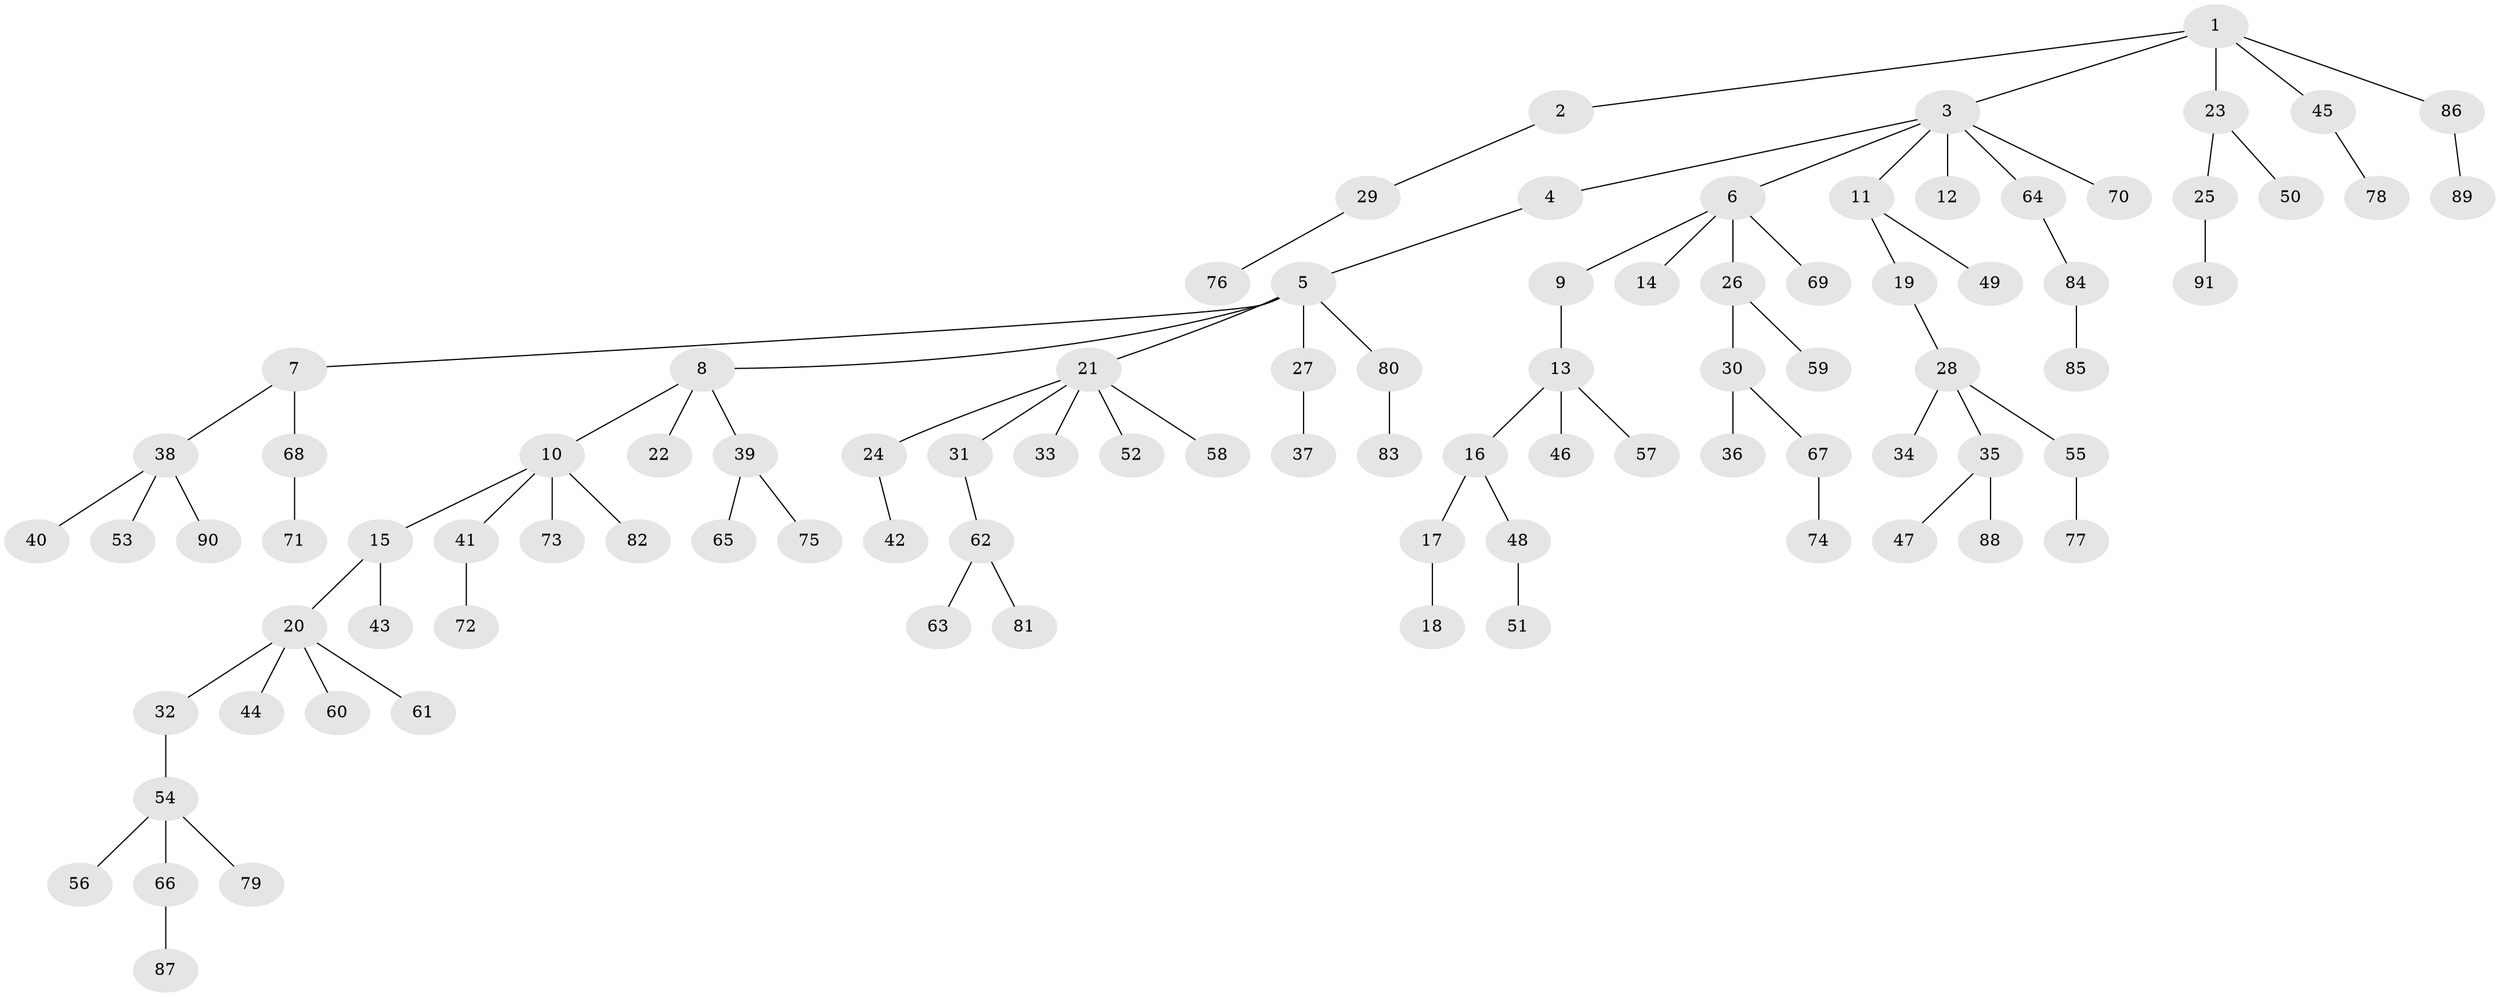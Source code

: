 // coarse degree distribution, {5: 0.03278688524590164, 2: 0.14754098360655737, 6: 0.06557377049180328, 4: 0.03278688524590164, 3: 0.13114754098360656, 1: 0.5901639344262295}
// Generated by graph-tools (version 1.1) at 2025/42/03/06/25 10:42:02]
// undirected, 91 vertices, 90 edges
graph export_dot {
graph [start="1"]
  node [color=gray90,style=filled];
  1;
  2;
  3;
  4;
  5;
  6;
  7;
  8;
  9;
  10;
  11;
  12;
  13;
  14;
  15;
  16;
  17;
  18;
  19;
  20;
  21;
  22;
  23;
  24;
  25;
  26;
  27;
  28;
  29;
  30;
  31;
  32;
  33;
  34;
  35;
  36;
  37;
  38;
  39;
  40;
  41;
  42;
  43;
  44;
  45;
  46;
  47;
  48;
  49;
  50;
  51;
  52;
  53;
  54;
  55;
  56;
  57;
  58;
  59;
  60;
  61;
  62;
  63;
  64;
  65;
  66;
  67;
  68;
  69;
  70;
  71;
  72;
  73;
  74;
  75;
  76;
  77;
  78;
  79;
  80;
  81;
  82;
  83;
  84;
  85;
  86;
  87;
  88;
  89;
  90;
  91;
  1 -- 2;
  1 -- 3;
  1 -- 23;
  1 -- 45;
  1 -- 86;
  2 -- 29;
  3 -- 4;
  3 -- 6;
  3 -- 11;
  3 -- 12;
  3 -- 64;
  3 -- 70;
  4 -- 5;
  5 -- 7;
  5 -- 8;
  5 -- 21;
  5 -- 27;
  5 -- 80;
  6 -- 9;
  6 -- 14;
  6 -- 26;
  6 -- 69;
  7 -- 38;
  7 -- 68;
  8 -- 10;
  8 -- 22;
  8 -- 39;
  9 -- 13;
  10 -- 15;
  10 -- 41;
  10 -- 73;
  10 -- 82;
  11 -- 19;
  11 -- 49;
  13 -- 16;
  13 -- 46;
  13 -- 57;
  15 -- 20;
  15 -- 43;
  16 -- 17;
  16 -- 48;
  17 -- 18;
  19 -- 28;
  20 -- 32;
  20 -- 44;
  20 -- 60;
  20 -- 61;
  21 -- 24;
  21 -- 31;
  21 -- 33;
  21 -- 52;
  21 -- 58;
  23 -- 25;
  23 -- 50;
  24 -- 42;
  25 -- 91;
  26 -- 30;
  26 -- 59;
  27 -- 37;
  28 -- 34;
  28 -- 35;
  28 -- 55;
  29 -- 76;
  30 -- 36;
  30 -- 67;
  31 -- 62;
  32 -- 54;
  35 -- 47;
  35 -- 88;
  38 -- 40;
  38 -- 53;
  38 -- 90;
  39 -- 65;
  39 -- 75;
  41 -- 72;
  45 -- 78;
  48 -- 51;
  54 -- 56;
  54 -- 66;
  54 -- 79;
  55 -- 77;
  62 -- 63;
  62 -- 81;
  64 -- 84;
  66 -- 87;
  67 -- 74;
  68 -- 71;
  80 -- 83;
  84 -- 85;
  86 -- 89;
}
